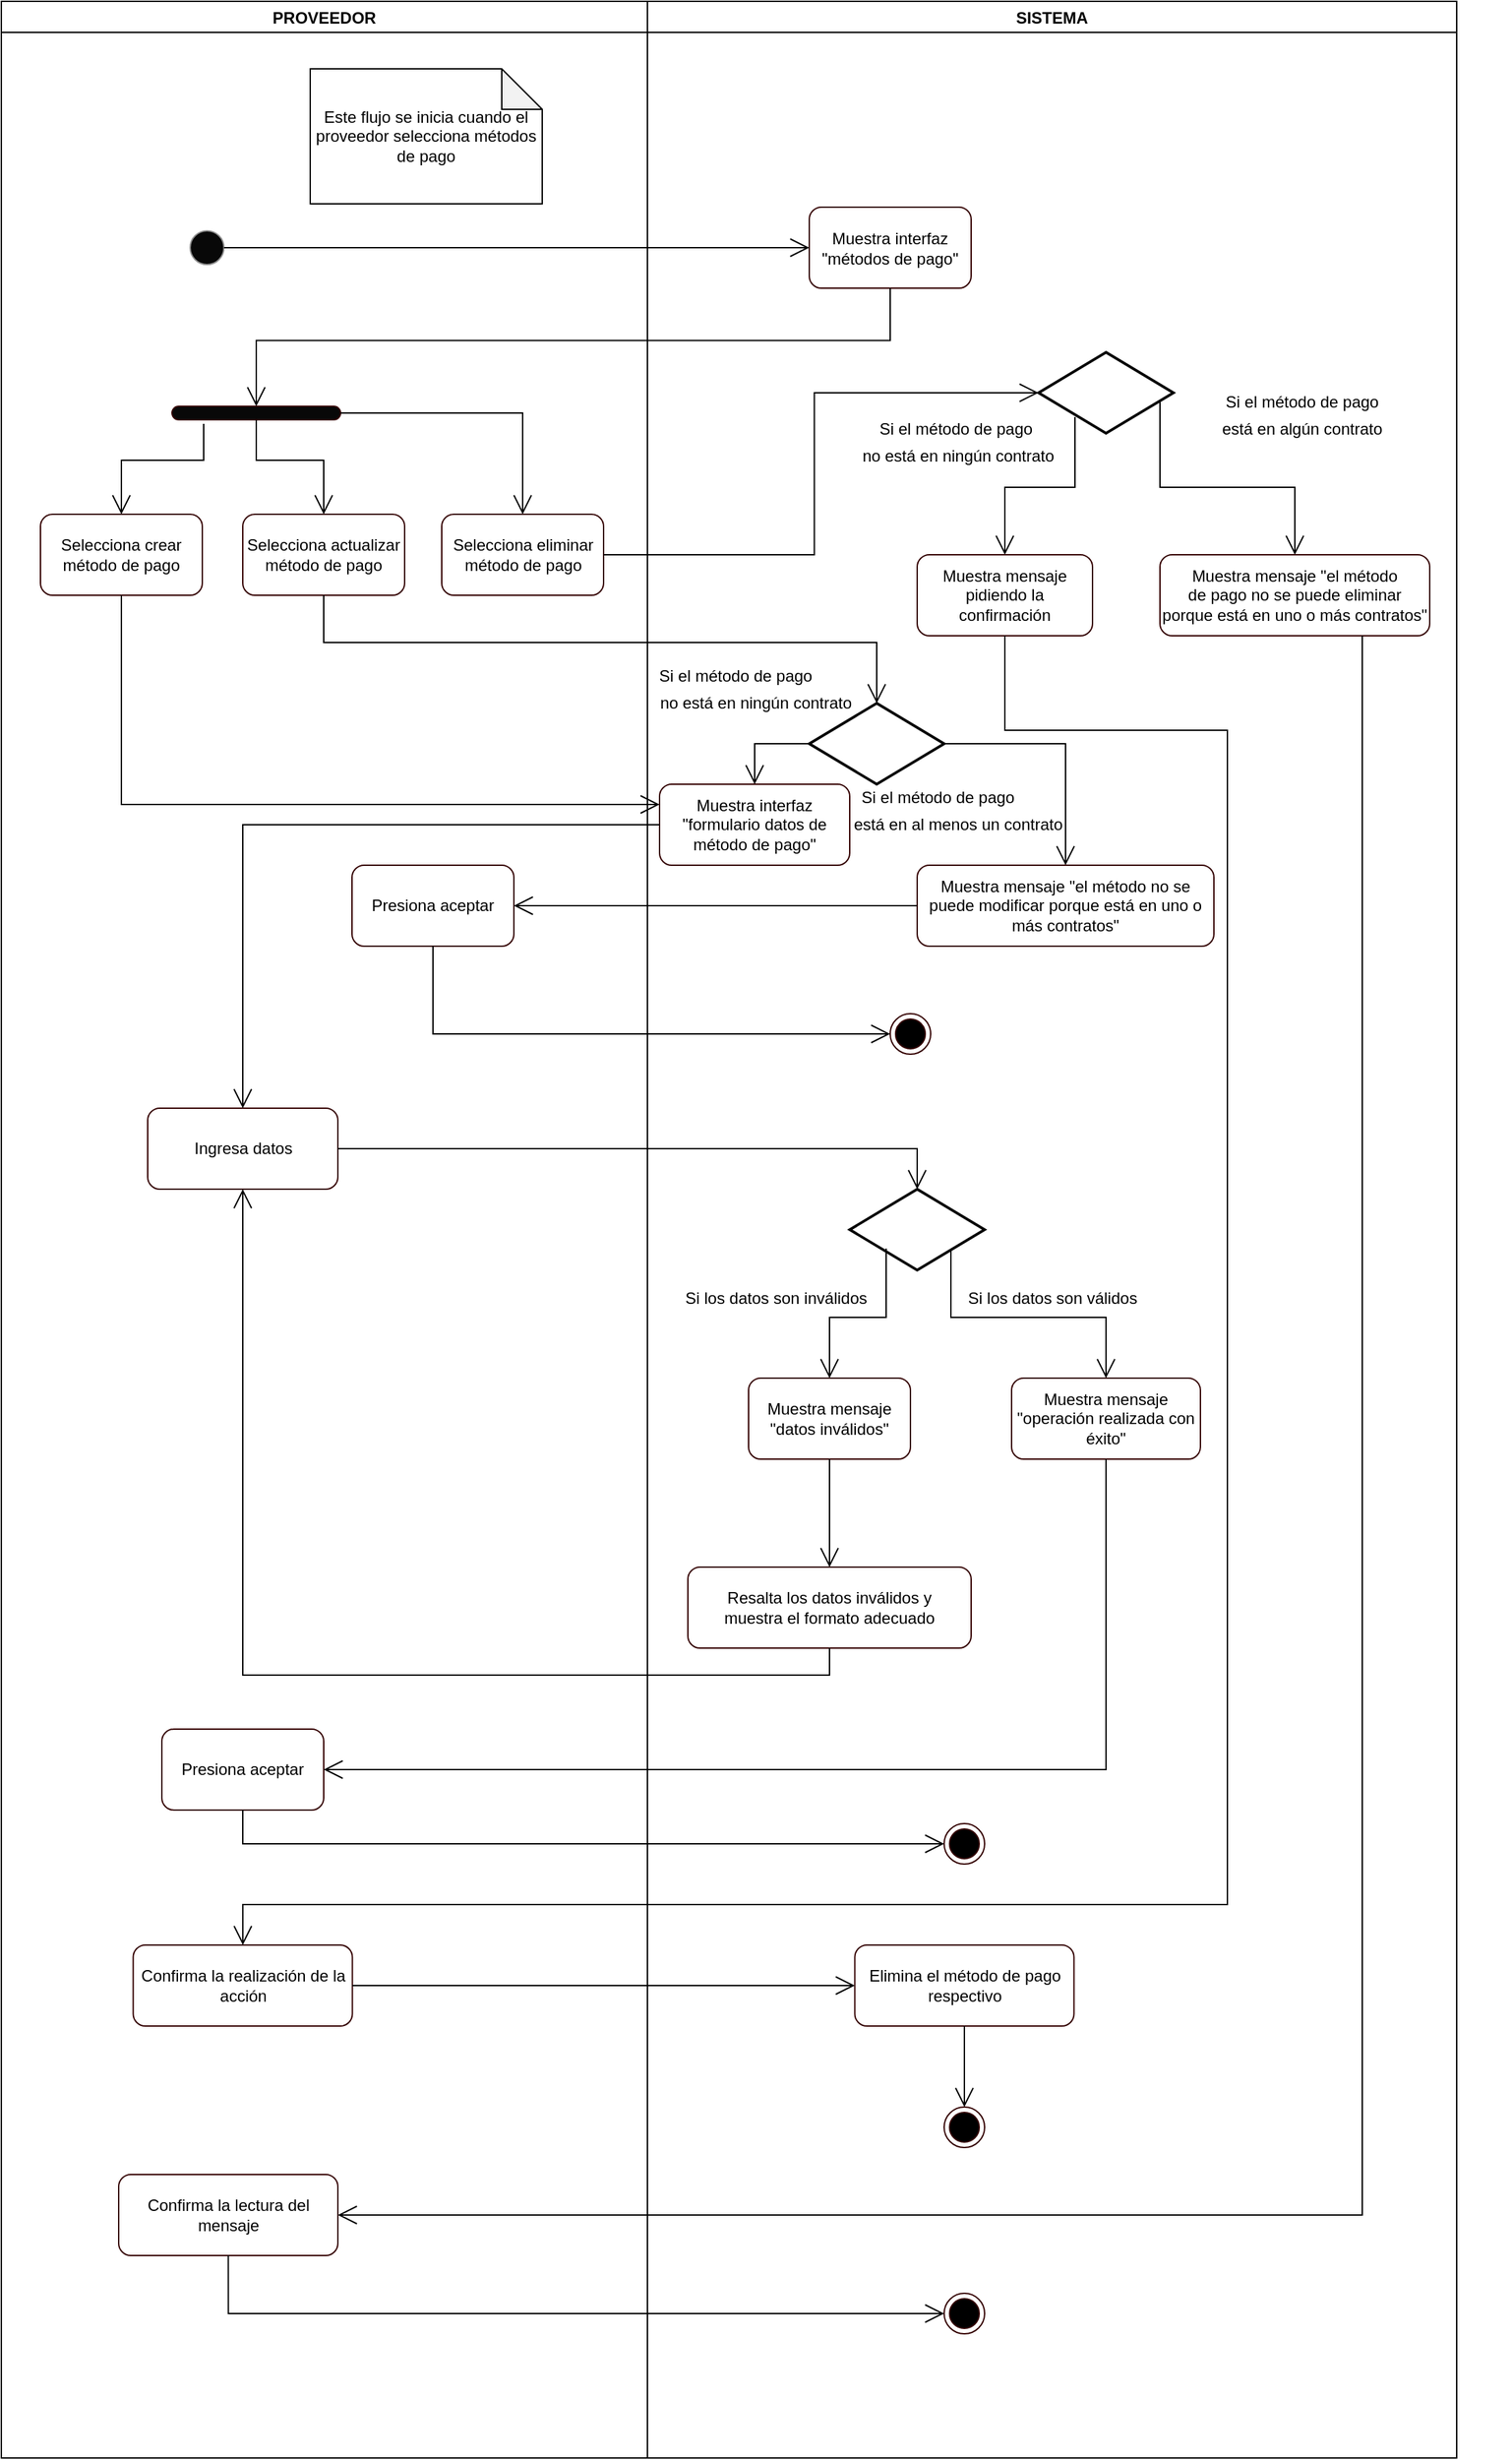 <mxfile version="13.1.14" type="device"><diagram id="usdjyMedl2LyT0kTP7rD" name="Page-1"><mxGraphModel dx="920" dy="11389" grid="1" gridSize="10" guides="1" tooltips="1" connect="1" arrows="1" fold="1" page="1" pageScale="1" pageWidth="827" pageHeight="1169" math="0" shadow="0"><root><mxCell id="0"/><mxCell id="1" parent="0"/><mxCell id="cfUANLPs1cfpUvms5ylp-100" value="PROVEEDOR" style="swimlane;gradientColor=none;" vertex="1" parent="1"><mxGeometry x="41" y="-10480" width="479" height="1820" as="geometry"/></mxCell><mxCell id="cfUANLPs1cfpUvms5ylp-101" value="" style="ellipse;whiteSpace=wrap;html=1;aspect=fixed;strokeColor=#919191;fillColor=#080808;gradientColor=none;" vertex="1" parent="cfUANLPs1cfpUvms5ylp-100"><mxGeometry x="140" y="170" width="25" height="25" as="geometry"/></mxCell><mxCell id="cfUANLPs1cfpUvms5ylp-102" value="Este flujo se inicia cuando el proveedor selecciona métodos de pago" style="shape=note;whiteSpace=wrap;html=1;backgroundOutline=1;darkOpacity=0.05;" vertex="1" parent="cfUANLPs1cfpUvms5ylp-100"><mxGeometry x="229" y="50" width="172" height="100" as="geometry"/></mxCell><mxCell id="cfUANLPs1cfpUvms5ylp-103" value="" style="group" vertex="1" connectable="0" parent="cfUANLPs1cfpUvms5ylp-100"><mxGeometry x="29" y="300" width="417.5" height="270" as="geometry"/></mxCell><mxCell id="cfUANLPs1cfpUvms5ylp-104" value="" style="group" vertex="1" connectable="0" parent="cfUANLPs1cfpUvms5ylp-103"><mxGeometry width="417.5" height="140" as="geometry"/></mxCell><mxCell id="cfUANLPs1cfpUvms5ylp-105" value="" style="rounded=1;whiteSpace=wrap;html=1;strokeColor=#330000;fillColor=#080808;gradientColor=none;arcSize=50;" vertex="1" parent="cfUANLPs1cfpUvms5ylp-104"><mxGeometry x="97.5" width="125" height="10" as="geometry"/></mxCell><mxCell id="cfUANLPs1cfpUvms5ylp-106" style="edgeStyle=orthogonalEdgeStyle;rounded=0;orthogonalLoop=1;jettySize=auto;html=1;exitX=0.5;exitY=0;exitDx=0;exitDy=0;entryX=0.188;entryY=1.3;entryDx=0;entryDy=0;entryPerimeter=0;startArrow=open;startFill=0;startSize=12;endArrow=none;endFill=0;endSize=12;targetPerimeterSpacing=0;" edge="1" parent="cfUANLPs1cfpUvms5ylp-104" source="cfUANLPs1cfpUvms5ylp-107" target="cfUANLPs1cfpUvms5ylp-105"><mxGeometry relative="1" as="geometry"/></mxCell><mxCell id="cfUANLPs1cfpUvms5ylp-107" value="Selecciona crear método de pago" style="rounded=1;whiteSpace=wrap;html=1;strokeColor=#330000;fillColor=#FFFFFF;gradientColor=none;" vertex="1" parent="cfUANLPs1cfpUvms5ylp-104"><mxGeometry y="80" width="120" height="60" as="geometry"/></mxCell><mxCell id="cfUANLPs1cfpUvms5ylp-108" style="edgeStyle=orthogonalEdgeStyle;rounded=0;orthogonalLoop=1;jettySize=auto;html=1;exitX=0.5;exitY=0;exitDx=0;exitDy=0;entryX=0.5;entryY=1;entryDx=0;entryDy=0;startArrow=open;startFill=0;startSize=12;endArrow=none;endFill=0;endSize=12;targetPerimeterSpacing=0;" edge="1" parent="cfUANLPs1cfpUvms5ylp-104" source="cfUANLPs1cfpUvms5ylp-109" target="cfUANLPs1cfpUvms5ylp-105"><mxGeometry relative="1" as="geometry"/></mxCell><mxCell id="cfUANLPs1cfpUvms5ylp-109" value="Selecciona actualizar método de pago" style="rounded=1;whiteSpace=wrap;html=1;strokeColor=#330000;fillColor=#FFFFFF;gradientColor=none;" vertex="1" parent="cfUANLPs1cfpUvms5ylp-104"><mxGeometry x="150" y="80" width="120" height="60" as="geometry"/></mxCell><mxCell id="cfUANLPs1cfpUvms5ylp-110" style="edgeStyle=orthogonalEdgeStyle;rounded=0;orthogonalLoop=1;jettySize=auto;html=1;exitX=0.5;exitY=0;exitDx=0;exitDy=0;entryX=1;entryY=0.5;entryDx=0;entryDy=0;startArrow=open;startFill=0;startSize=12;endArrow=none;endFill=0;endSize=12;targetPerimeterSpacing=0;" edge="1" parent="cfUANLPs1cfpUvms5ylp-104" source="cfUANLPs1cfpUvms5ylp-111" target="cfUANLPs1cfpUvms5ylp-105"><mxGeometry relative="1" as="geometry"/></mxCell><mxCell id="cfUANLPs1cfpUvms5ylp-111" value="Selecciona eliminar método de pago" style="rounded=1;whiteSpace=wrap;html=1;strokeColor=#330000;fillColor=#FFFFFF;gradientColor=none;" vertex="1" parent="cfUANLPs1cfpUvms5ylp-104"><mxGeometry x="297.5" y="80" width="120" height="60" as="geometry"/></mxCell><mxCell id="cfUANLPs1cfpUvms5ylp-115" value="Ingresa datos" style="rounded=1;whiteSpace=wrap;html=1;strokeColor=#330000;fillColor=#FFFFFF;gradientColor=none;" vertex="1" parent="cfUANLPs1cfpUvms5ylp-100"><mxGeometry x="108.5" y="820" width="141" height="60" as="geometry"/></mxCell><mxCell id="cfUANLPs1cfpUvms5ylp-116" value="Confirma la realización de la acción" style="rounded=1;whiteSpace=wrap;html=1;strokeColor=#330000;fillColor=#FFFFFF;gradientColor=none;" vertex="1" parent="cfUANLPs1cfpUvms5ylp-100"><mxGeometry x="97.75" y="1440" width="162.5" height="60" as="geometry"/></mxCell><mxCell id="cfUANLPs1cfpUvms5ylp-117" value="Confirma la lectura del mensaje" style="rounded=1;whiteSpace=wrap;html=1;strokeColor=#330000;fillColor=#FFFFFF;gradientColor=none;" vertex="1" parent="cfUANLPs1cfpUvms5ylp-100"><mxGeometry x="87" y="1610" width="162.5" height="60" as="geometry"/></mxCell><mxCell id="cfUANLPs1cfpUvms5ylp-118" value="Presiona aceptar" style="rounded=1;whiteSpace=wrap;html=1;strokeColor=#330000;fillColor=#FFFFFF;gradientColor=none;" vertex="1" parent="cfUANLPs1cfpUvms5ylp-100"><mxGeometry x="119" y="1280" width="120" height="60" as="geometry"/></mxCell><mxCell id="cfUANLPs1cfpUvms5ylp-119" value="Presiona aceptar" style="rounded=1;whiteSpace=wrap;html=1;strokeColor=#330000;fillColor=#FFFFFF;gradientColor=none;" vertex="1" parent="cfUANLPs1cfpUvms5ylp-100"><mxGeometry x="260" y="640" width="120" height="60" as="geometry"/></mxCell><mxCell id="cfUANLPs1cfpUvms5ylp-121" value="SISTEMA" style="swimlane;gradientColor=none;" vertex="1" parent="1"><mxGeometry x="520" y="-10480" width="600" height="1820" as="geometry"/></mxCell><mxCell id="cfUANLPs1cfpUvms5ylp-122" value="Muestra interfaz &quot;métodos de pago&quot;" style="rounded=1;whiteSpace=wrap;html=1;strokeColor=#330000;fillColor=#FFFFFF;gradientColor=none;" vertex="1" parent="cfUANLPs1cfpUvms5ylp-121"><mxGeometry x="120" y="152.5" width="120" height="60" as="geometry"/></mxCell><mxCell id="cfUANLPs1cfpUvms5ylp-123" value="" style="group" vertex="1" connectable="0" parent="cfUANLPs1cfpUvms5ylp-121"><mxGeometry x="20" y="880" width="470" height="340" as="geometry"/></mxCell><mxCell id="cfUANLPs1cfpUvms5ylp-124" value="" style="strokeWidth=2;html=1;shape=mxgraph.flowchart.decision;whiteSpace=wrap;fillColor=#FFFFFF;gradientColor=none;" vertex="1" parent="cfUANLPs1cfpUvms5ylp-123"><mxGeometry x="130" width="100" height="60" as="geometry"/></mxCell><mxCell id="cfUANLPs1cfpUvms5ylp-125" style="edgeStyle=orthogonalEdgeStyle;rounded=0;orthogonalLoop=1;jettySize=auto;html=1;exitX=0.5;exitY=0;exitDx=0;exitDy=0;entryX=0.27;entryY=0.733;entryDx=0;entryDy=0;entryPerimeter=0;startArrow=open;startFill=0;startSize=12;endArrow=none;endFill=0;endSize=12;targetPerimeterSpacing=0;" edge="1" parent="cfUANLPs1cfpUvms5ylp-123" source="cfUANLPs1cfpUvms5ylp-126" target="cfUANLPs1cfpUvms5ylp-124"><mxGeometry relative="1" as="geometry"/></mxCell><mxCell id="cfUANLPs1cfpUvms5ylp-126" value="Muestra mensaje &quot;datos inválidos&quot;" style="rounded=1;whiteSpace=wrap;html=1;strokeColor=#330000;fillColor=#FFFFFF;gradientColor=none;" vertex="1" parent="cfUANLPs1cfpUvms5ylp-123"><mxGeometry x="55" y="140" width="120" height="60" as="geometry"/></mxCell><mxCell id="cfUANLPs1cfpUvms5ylp-127" style="edgeStyle=orthogonalEdgeStyle;rounded=0;orthogonalLoop=1;jettySize=auto;html=1;exitX=0.5;exitY=0;exitDx=0;exitDy=0;entryX=0.75;entryY=0.75;entryDx=0;entryDy=0;entryPerimeter=0;startArrow=open;startFill=0;startSize=12;endArrow=none;endFill=0;endSize=12;targetPerimeterSpacing=0;" edge="1" parent="cfUANLPs1cfpUvms5ylp-123" source="cfUANLPs1cfpUvms5ylp-128" target="cfUANLPs1cfpUvms5ylp-124"><mxGeometry relative="1" as="geometry"/></mxCell><mxCell id="cfUANLPs1cfpUvms5ylp-128" value="Muestra mensaje &quot;operación realizada con éxito&quot;" style="rounded=1;whiteSpace=wrap;html=1;strokeColor=#330000;fillColor=#FFFFFF;gradientColor=none;" vertex="1" parent="cfUANLPs1cfpUvms5ylp-123"><mxGeometry x="250" y="140" width="140" height="60" as="geometry"/></mxCell><mxCell id="cfUANLPs1cfpUvms5ylp-129" value="Si los datos son válidos" style="text;html=1;align=center;verticalAlign=middle;resizable=0;points=[];autosize=1;" vertex="1" parent="cfUANLPs1cfpUvms5ylp-123"><mxGeometry x="210" y="71" width="140" height="20" as="geometry"/></mxCell><mxCell id="cfUANLPs1cfpUvms5ylp-130" value="Si los datos son inválidos" style="text;html=1;align=center;verticalAlign=middle;resizable=0;points=[];autosize=1;" vertex="1" parent="cfUANLPs1cfpUvms5ylp-123"><mxGeometry y="71" width="150" height="20" as="geometry"/></mxCell><mxCell id="cfUANLPs1cfpUvms5ylp-131" style="edgeStyle=orthogonalEdgeStyle;rounded=0;orthogonalLoop=1;jettySize=auto;html=1;exitX=0.5;exitY=0;exitDx=0;exitDy=0;entryX=0.5;entryY=1;entryDx=0;entryDy=0;startArrow=open;startFill=0;startSize=12;endArrow=none;endFill=0;endSize=12;targetPerimeterSpacing=0;" edge="1" parent="cfUANLPs1cfpUvms5ylp-123" source="cfUANLPs1cfpUvms5ylp-132" target="cfUANLPs1cfpUvms5ylp-126"><mxGeometry relative="1" as="geometry"/></mxCell><mxCell id="cfUANLPs1cfpUvms5ylp-132" value="Resalta los datos inválidos y&lt;br/&gt;muestra el formato adecuado" style="rounded=1;whiteSpace=wrap;html=1;strokeColor=#330000;fillColor=#FFFFFF;gradientColor=none;" vertex="1" parent="cfUANLPs1cfpUvms5ylp-123"><mxGeometry x="10" y="280" width="210" height="60" as="geometry"/></mxCell><mxCell id="cfUANLPs1cfpUvms5ylp-133" value="" style="group" vertex="1" connectable="0" parent="cfUANLPs1cfpUvms5ylp-121"><mxGeometry x="110" y="260" width="530" height="210" as="geometry"/></mxCell><mxCell id="cfUANLPs1cfpUvms5ylp-134" value="" style="strokeWidth=2;html=1;shape=mxgraph.flowchart.decision;whiteSpace=wrap;fillColor=#FFFFFF;gradientColor=none;" vertex="1" parent="cfUANLPs1cfpUvms5ylp-133"><mxGeometry x="180" width="100" height="60" as="geometry"/></mxCell><mxCell id="cfUANLPs1cfpUvms5ylp-135" style="edgeStyle=orthogonalEdgeStyle;rounded=0;orthogonalLoop=1;jettySize=auto;html=1;exitX=0.5;exitY=0;exitDx=0;exitDy=0;entryX=0.27;entryY=0.8;entryDx=0;entryDy=0;entryPerimeter=0;startArrow=open;startFill=0;startSize=12;endArrow=none;endFill=0;endSize=12;targetPerimeterSpacing=0;" edge="1" parent="cfUANLPs1cfpUvms5ylp-133" source="cfUANLPs1cfpUvms5ylp-136" target="cfUANLPs1cfpUvms5ylp-134"><mxGeometry relative="1" as="geometry"/></mxCell><mxCell id="cfUANLPs1cfpUvms5ylp-136" value="Muestra mensaje pidiendo la&lt;br/&gt;confirmación" style="rounded=1;whiteSpace=wrap;html=1;strokeColor=#330000;fillColor=#FFFFFF;gradientColor=none;" vertex="1" parent="cfUANLPs1cfpUvms5ylp-133"><mxGeometry x="90" y="150" width="130" height="60" as="geometry"/></mxCell><mxCell id="cfUANLPs1cfpUvms5ylp-137" style="edgeStyle=orthogonalEdgeStyle;rounded=0;orthogonalLoop=1;jettySize=auto;html=1;exitX=0.5;exitY=0;exitDx=0;exitDy=0;startArrow=open;startFill=0;startSize=12;endArrow=none;endFill=0;endSize=12;targetPerimeterSpacing=0;entryX=0.9;entryY=0.583;entryDx=0;entryDy=0;entryPerimeter=0;" edge="1" parent="cfUANLPs1cfpUvms5ylp-133" source="cfUANLPs1cfpUvms5ylp-138" target="cfUANLPs1cfpUvms5ylp-134"><mxGeometry relative="1" as="geometry"><mxPoint x="-720" y="5110" as="targetPoint"/></mxGeometry></mxCell><mxCell id="cfUANLPs1cfpUvms5ylp-138" value="Muestra mensaje &quot;el método&lt;br&gt;de pago no se puede eliminar&lt;br&gt;porque está en uno o más contratos&quot;" style="rounded=1;whiteSpace=wrap;html=1;strokeColor=#330000;fillColor=#FFFFFF;gradientColor=none;" vertex="1" parent="cfUANLPs1cfpUvms5ylp-133"><mxGeometry x="270" y="150" width="200" height="60" as="geometry"/></mxCell><mxCell id="cfUANLPs1cfpUvms5ylp-139" value="Si el método de pago" style="text;html=1;align=center;verticalAlign=middle;resizable=0;points=[];autosize=1;" vertex="1" parent="cfUANLPs1cfpUvms5ylp-133"><mxGeometry x="310" y="27" width="130" height="20" as="geometry"/></mxCell><mxCell id="cfUANLPs1cfpUvms5ylp-140" value="Si el método de pago&amp;nbsp;" style="text;align=center;verticalAlign=middle;resizable=0;points=[];autosize=1;html=1;" vertex="1" parent="cfUANLPs1cfpUvms5ylp-133"><mxGeometry x="55" y="47" width="130" height="20" as="geometry"/></mxCell><mxCell id="cfUANLPs1cfpUvms5ylp-141" value="no está en ningún contrato" style="text;html=1;align=center;verticalAlign=middle;resizable=0;points=[];autosize=1;" vertex="1" parent="cfUANLPs1cfpUvms5ylp-133"><mxGeometry x="40" y="67" width="160" height="20" as="geometry"/></mxCell><mxCell id="cfUANLPs1cfpUvms5ylp-142" value="está en algún contrato" style="text;html=1;align=center;verticalAlign=middle;resizable=0;points=[];autosize=1;" vertex="1" parent="cfUANLPs1cfpUvms5ylp-133"><mxGeometry x="310" y="47" width="130" height="20" as="geometry"/></mxCell><mxCell id="cfUANLPs1cfpUvms5ylp-143" value="" style="group" vertex="1" connectable="0" parent="cfUANLPs1cfpUvms5ylp-121"><mxGeometry x="153.75" y="1440" width="162.5" height="150" as="geometry"/></mxCell><mxCell id="cfUANLPs1cfpUvms5ylp-144" value="Elimina el método de pago&lt;br&gt;respectivo" style="rounded=1;whiteSpace=wrap;html=1;strokeColor=#330000;fillColor=#FFFFFF;gradientColor=none;" vertex="1" parent="cfUANLPs1cfpUvms5ylp-143"><mxGeometry width="162.5" height="60" as="geometry"/></mxCell><mxCell id="cfUANLPs1cfpUvms5ylp-145" style="edgeStyle=orthogonalEdgeStyle;rounded=0;orthogonalLoop=1;jettySize=auto;html=1;exitX=0.5;exitY=0;exitDx=0;exitDy=0;entryX=0.5;entryY=1;entryDx=0;entryDy=0;startArrow=open;startFill=0;startSize=12;endArrow=none;endFill=0;endSize=12;targetPerimeterSpacing=0;" edge="1" parent="cfUANLPs1cfpUvms5ylp-143" source="cfUANLPs1cfpUvms5ylp-146" target="cfUANLPs1cfpUvms5ylp-144"><mxGeometry relative="1" as="geometry"/></mxCell><mxCell id="cfUANLPs1cfpUvms5ylp-146" value="" style="ellipse;html=1;shape=endState;fillColor=#000000;strokeColor=#330000;" vertex="1" parent="cfUANLPs1cfpUvms5ylp-143"><mxGeometry x="66.25" y="120" width="30" height="30" as="geometry"/></mxCell><mxCell id="cfUANLPs1cfpUvms5ylp-147" value="" style="ellipse;html=1;shape=endState;fillColor=#000000;strokeColor=#330000;" vertex="1" parent="cfUANLPs1cfpUvms5ylp-121"><mxGeometry x="220" y="1698" width="30" height="30" as="geometry"/></mxCell><mxCell id="cfUANLPs1cfpUvms5ylp-148" value="" style="ellipse;html=1;shape=endState;fillColor=#000000;strokeColor=#330000;" vertex="1" parent="cfUANLPs1cfpUvms5ylp-121"><mxGeometry x="220" y="1350" width="30" height="30" as="geometry"/></mxCell><mxCell id="cfUANLPs1cfpUvms5ylp-149" style="edgeStyle=orthogonalEdgeStyle;rounded=0;orthogonalLoop=1;jettySize=auto;html=1;exitX=1;exitY=0.5;exitDx=0;exitDy=0;exitPerimeter=0;endArrow=open;endFill=0;endSize=12;" edge="1" parent="cfUANLPs1cfpUvms5ylp-121" source="cfUANLPs1cfpUvms5ylp-150" target="cfUANLPs1cfpUvms5ylp-151"><mxGeometry relative="1" as="geometry"/></mxCell><mxCell id="cfUANLPs1cfpUvms5ylp-150" value="" style="strokeWidth=2;html=1;shape=mxgraph.flowchart.decision;whiteSpace=wrap;fillColor=#FFFFFF;gradientColor=none;" vertex="1" parent="cfUANLPs1cfpUvms5ylp-121"><mxGeometry x="120" y="520" width="100" height="60" as="geometry"/></mxCell><mxCell id="cfUANLPs1cfpUvms5ylp-151" value="Muestra mensaje &quot;el método no se puede modificar porque está en uno o más contratos&quot;" style="rounded=1;whiteSpace=wrap;html=1;strokeColor=#330000;fillColor=#FFFFFF;gradientColor=none;" vertex="1" parent="cfUANLPs1cfpUvms5ylp-121"><mxGeometry x="200" y="640" width="220" height="60" as="geometry"/></mxCell><mxCell id="cfUANLPs1cfpUvms5ylp-152" value="" style="group" vertex="1" connectable="0" parent="cfUANLPs1cfpUvms5ylp-121"><mxGeometry x="150" y="580" width="165" height="40" as="geometry"/></mxCell><mxCell id="cfUANLPs1cfpUvms5ylp-153" value="Si el método de pago" style="text;html=1;align=center;verticalAlign=middle;resizable=0;points=[];autosize=1;" vertex="1" parent="cfUANLPs1cfpUvms5ylp-152"><mxGeometry width="130" height="20" as="geometry"/></mxCell><mxCell id="cfUANLPs1cfpUvms5ylp-154" value="está en al menos un contrato" style="text;html=1;align=center;verticalAlign=middle;resizable=0;points=[];autosize=1;" vertex="1" parent="cfUANLPs1cfpUvms5ylp-152"><mxGeometry x="-5" y="20" width="170" height="20" as="geometry"/></mxCell><mxCell id="cfUANLPs1cfpUvms5ylp-155" value="" style="ellipse;html=1;shape=endState;fillColor=#000000;strokeColor=#330000;" vertex="1" parent="cfUANLPs1cfpUvms5ylp-121"><mxGeometry x="180" y="750" width="30" height="30" as="geometry"/></mxCell><mxCell id="cfUANLPs1cfpUvms5ylp-171" value="Muestra interfaz &quot;formulario datos de método de pago&quot;" style="rounded=1;whiteSpace=wrap;html=1;strokeColor=#330000;fillColor=#FFFFFF;gradientColor=none;" vertex="1" parent="cfUANLPs1cfpUvms5ylp-121"><mxGeometry x="9" y="580" width="141" height="60" as="geometry"/></mxCell><mxCell id="cfUANLPs1cfpUvms5ylp-168" style="edgeStyle=orthogonalEdgeStyle;rounded=0;orthogonalLoop=1;jettySize=auto;html=1;exitX=0;exitY=0.5;exitDx=0;exitDy=0;exitPerimeter=0;endArrow=open;endFill=0;endSize=12;" edge="1" parent="cfUANLPs1cfpUvms5ylp-121" source="cfUANLPs1cfpUvms5ylp-150" target="cfUANLPs1cfpUvms5ylp-171"><mxGeometry relative="1" as="geometry"/></mxCell><mxCell id="cfUANLPs1cfpUvms5ylp-112" value="" style="group" vertex="1" connectable="0" parent="cfUANLPs1cfpUvms5ylp-121"><mxGeometry x="-0.5" y="490" width="160" height="40" as="geometry"/></mxCell><mxCell id="cfUANLPs1cfpUvms5ylp-113" value="Si el método de pago" style="text;html=1;align=center;verticalAlign=middle;resizable=0;points=[];autosize=1;" vertex="1" parent="cfUANLPs1cfpUvms5ylp-112"><mxGeometry width="130" height="20" as="geometry"/></mxCell><mxCell id="cfUANLPs1cfpUvms5ylp-114" value="no está en ningún contrato" style="text;html=1;align=center;verticalAlign=middle;resizable=0;points=[];autosize=1;" vertex="1" parent="cfUANLPs1cfpUvms5ylp-112"><mxGeometry y="20" width="160" height="20" as="geometry"/></mxCell><mxCell id="cfUANLPs1cfpUvms5ylp-156" style="edgeStyle=orthogonalEdgeStyle;rounded=0;orthogonalLoop=1;jettySize=auto;html=1;exitX=1;exitY=0.5;exitDx=0;exitDy=0;entryX=0;entryY=0.5;entryDx=0;entryDy=0;endSize=12;endArrow=open;endFill=0;" edge="1" parent="1" source="cfUANLPs1cfpUvms5ylp-101" target="cfUANLPs1cfpUvms5ylp-122"><mxGeometry relative="1" as="geometry"/></mxCell><mxCell id="cfUANLPs1cfpUvms5ylp-157" style="edgeStyle=orthogonalEdgeStyle;rounded=0;orthogonalLoop=1;jettySize=auto;html=1;exitX=0.5;exitY=1;exitDx=0;exitDy=0;entryX=0.5;entryY=0;entryDx=0;entryDy=0;endArrow=open;endFill=0;endSize=12;" edge="1" parent="1" source="cfUANLPs1cfpUvms5ylp-122" target="cfUANLPs1cfpUvms5ylp-105"><mxGeometry relative="1" as="geometry"/></mxCell><mxCell id="cfUANLPs1cfpUvms5ylp-158" style="edgeStyle=orthogonalEdgeStyle;rounded=0;orthogonalLoop=1;jettySize=auto;html=1;exitX=1;exitY=0.5;exitDx=0;exitDy=0;endArrow=open;endFill=0;endSize=12;entryX=0.5;entryY=0;entryDx=0;entryDy=0;entryPerimeter=0;" edge="1" parent="1" source="cfUANLPs1cfpUvms5ylp-115" target="cfUANLPs1cfpUvms5ylp-124"><mxGeometry relative="1" as="geometry"><mxPoint x="690" y="-9819" as="targetPoint"/></mxGeometry></mxCell><mxCell id="cfUANLPs1cfpUvms5ylp-159" style="edgeStyle=orthogonalEdgeStyle;rounded=0;orthogonalLoop=1;jettySize=auto;html=1;exitX=0.5;exitY=1;exitDx=0;exitDy=0;entryX=0.5;entryY=1;entryDx=0;entryDy=0;endArrow=open;endFill=0;endSize=12;" edge="1" parent="1" source="cfUANLPs1cfpUvms5ylp-132" target="cfUANLPs1cfpUvms5ylp-115"><mxGeometry relative="1" as="geometry"><mxPoint x="290.5" y="-9460" as="targetPoint"/></mxGeometry></mxCell><mxCell id="cfUANLPs1cfpUvms5ylp-160" style="edgeStyle=orthogonalEdgeStyle;rounded=0;orthogonalLoop=1;jettySize=auto;html=1;exitX=1;exitY=0.5;exitDx=0;exitDy=0;entryX=0;entryY=0.5;entryDx=0;entryDy=0;entryPerimeter=0;endArrow=open;endFill=0;endSize=12;" edge="1" parent="1" source="cfUANLPs1cfpUvms5ylp-111" target="cfUANLPs1cfpUvms5ylp-134"><mxGeometry relative="1" as="geometry"/></mxCell><mxCell id="cfUANLPs1cfpUvms5ylp-161" style="edgeStyle=orthogonalEdgeStyle;rounded=0;orthogonalLoop=1;jettySize=auto;html=1;exitX=1;exitY=0.5;exitDx=0;exitDy=0;entryX=0;entryY=0.5;entryDx=0;entryDy=0;endArrow=open;endFill=0;endSize=12;" edge="1" parent="1" source="cfUANLPs1cfpUvms5ylp-116" target="cfUANLPs1cfpUvms5ylp-144"><mxGeometry relative="1" as="geometry"/></mxCell><mxCell id="cfUANLPs1cfpUvms5ylp-162" style="edgeStyle=orthogonalEdgeStyle;rounded=0;orthogonalLoop=1;jettySize=auto;html=1;exitX=0.5;exitY=1;exitDx=0;exitDy=0;entryX=0;entryY=0.5;entryDx=0;entryDy=0;endArrow=open;endFill=0;endSize=12;" edge="1" parent="1" source="cfUANLPs1cfpUvms5ylp-117" target="cfUANLPs1cfpUvms5ylp-147"><mxGeometry relative="1" as="geometry"/></mxCell><mxCell id="cfUANLPs1cfpUvms5ylp-163" style="edgeStyle=orthogonalEdgeStyle;rounded=0;orthogonalLoop=1;jettySize=auto;html=1;exitX=0.5;exitY=1;exitDx=0;exitDy=0;entryX=1;entryY=0.5;entryDx=0;entryDy=0;endArrow=open;endFill=0;endSize=12;" edge="1" parent="1" source="cfUANLPs1cfpUvms5ylp-128" target="cfUANLPs1cfpUvms5ylp-118"><mxGeometry relative="1" as="geometry"/></mxCell><mxCell id="cfUANLPs1cfpUvms5ylp-164" style="edgeStyle=orthogonalEdgeStyle;rounded=0;orthogonalLoop=1;jettySize=auto;html=1;exitX=0.5;exitY=1;exitDx=0;exitDy=0;entryX=0;entryY=0.5;entryDx=0;entryDy=0;endArrow=open;endFill=0;endSize=12;" edge="1" parent="1" source="cfUANLPs1cfpUvms5ylp-118" target="cfUANLPs1cfpUvms5ylp-148"><mxGeometry relative="1" as="geometry"/></mxCell><mxCell id="cfUANLPs1cfpUvms5ylp-165" style="edgeStyle=orthogonalEdgeStyle;rounded=0;orthogonalLoop=1;jettySize=auto;html=1;exitX=0.75;exitY=1;exitDx=0;exitDy=0;entryX=1;entryY=0.5;entryDx=0;entryDy=0;endArrow=open;endFill=0;endSize=12;" edge="1" parent="1" source="cfUANLPs1cfpUvms5ylp-138" target="cfUANLPs1cfpUvms5ylp-117"><mxGeometry relative="1" as="geometry"/></mxCell><mxCell id="cfUANLPs1cfpUvms5ylp-166" style="edgeStyle=orthogonalEdgeStyle;rounded=0;orthogonalLoop=1;jettySize=auto;html=1;exitX=0.5;exitY=1;exitDx=0;exitDy=0;endArrow=open;endFill=0;endSize=12;" edge="1" parent="1" source="cfUANLPs1cfpUvms5ylp-136" target="cfUANLPs1cfpUvms5ylp-116"><mxGeometry relative="1" as="geometry"><Array as="points"><mxPoint x="785" y="-9940"/><mxPoint x="950" y="-9940"/><mxPoint x="950" y="-9070"/></Array></mxGeometry></mxCell><mxCell id="cfUANLPs1cfpUvms5ylp-167" style="edgeStyle=orthogonalEdgeStyle;rounded=0;orthogonalLoop=1;jettySize=auto;html=1;exitX=0.5;exitY=0;exitDx=0;exitDy=0;startArrow=open;startFill=0;startSize=12;endArrow=none;endFill=0;endSize=12;targetPerimeterSpacing=0;exitPerimeter=0;" edge="1" parent="1" source="cfUANLPs1cfpUvms5ylp-150" target="cfUANLPs1cfpUvms5ylp-109"><mxGeometry relative="1" as="geometry"><mxPoint x="230" y="-9920" as="sourcePoint"/></mxGeometry></mxCell><mxCell id="cfUANLPs1cfpUvms5ylp-169" style="edgeStyle=orthogonalEdgeStyle;rounded=0;orthogonalLoop=1;jettySize=auto;html=1;exitX=0;exitY=0.5;exitDx=0;exitDy=0;entryX=1;entryY=0.5;entryDx=0;entryDy=0;endArrow=open;endFill=0;endSize=12;" edge="1" parent="1" source="cfUANLPs1cfpUvms5ylp-151" target="cfUANLPs1cfpUvms5ylp-119"><mxGeometry relative="1" as="geometry"/></mxCell><mxCell id="cfUANLPs1cfpUvms5ylp-170" style="edgeStyle=orthogonalEdgeStyle;rounded=0;orthogonalLoop=1;jettySize=auto;html=1;exitX=0.5;exitY=1;exitDx=0;exitDy=0;entryX=0;entryY=0.5;entryDx=0;entryDy=0;endArrow=open;endFill=0;endSize=12;" edge="1" parent="1" source="cfUANLPs1cfpUvms5ylp-119" target="cfUANLPs1cfpUvms5ylp-155"><mxGeometry relative="1" as="geometry"/></mxCell><mxCell id="cfUANLPs1cfpUvms5ylp-173" style="edgeStyle=orthogonalEdgeStyle;rounded=0;orthogonalLoop=1;jettySize=auto;html=1;exitX=0;exitY=0.5;exitDx=0;exitDy=0;entryX=0.5;entryY=0;entryDx=0;entryDy=0;startArrow=none;startFill=0;startSize=12;endArrow=open;endFill=0;endSize=12;targetPerimeterSpacing=0;" edge="1" parent="1" source="cfUANLPs1cfpUvms5ylp-171" target="cfUANLPs1cfpUvms5ylp-115"><mxGeometry relative="1" as="geometry"/></mxCell><mxCell id="cfUANLPs1cfpUvms5ylp-174" style="edgeStyle=orthogonalEdgeStyle;rounded=0;orthogonalLoop=1;jettySize=auto;html=1;exitX=0.5;exitY=1;exitDx=0;exitDy=0;entryX=0;entryY=0.25;entryDx=0;entryDy=0;startArrow=none;startFill=0;startSize=12;endArrow=open;endFill=0;endSize=12;targetPerimeterSpacing=0;" edge="1" parent="1" source="cfUANLPs1cfpUvms5ylp-107" target="cfUANLPs1cfpUvms5ylp-171"><mxGeometry relative="1" as="geometry"/></mxCell></root></mxGraphModel></diagram></mxfile>